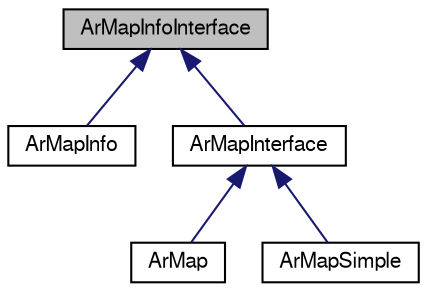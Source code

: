 digraph G
{
  edge [fontname="FreeSans",fontsize=10,labelfontname="FreeSans",labelfontsize=10];
  node [fontname="FreeSans",fontsize=10,shape=record];
  Node1 [label="ArMapInfoInterface",height=0.2,width=0.4,color="black", fillcolor="grey75", style="filled" fontcolor="black"];
  Node1 -> Node2 [dir=back,color="midnightblue",fontsize=10,style="solid",fontname="FreeSans"];
  Node2 [label="ArMapInfo",height=0.2,width=0.4,color="black", fillcolor="white", style="filled",URL="$classArMapInfo.html",tooltip="A container for the various &quot;info&quot; tags in an Aria map."];
  Node1 -> Node3 [dir=back,color="midnightblue",fontsize=10,style="solid",fontname="FreeSans"];
  Node3 [label="ArMapInterface",height=0.2,width=0.4,color="black", fillcolor="white", style="filled",URL="$classArMapInterface.html"];
  Node3 -> Node4 [dir=back,color="midnightblue",fontsize=10,style="solid",fontname="FreeSans"];
  Node4 [label="ArMap",height=0.2,width=0.4,color="black", fillcolor="white", style="filled",URL="$classArMap.html",tooltip="A map of a space the robot can navigate within, and which can be updated via the..."];
  Node3 -> Node5 [dir=back,color="midnightblue",fontsize=10,style="solid",fontname="FreeSans"];
  Node5 [label="ArMapSimple",height=0.2,width=0.4,color="black", fillcolor="white", style="filled",URL="$classArMapSimple.html",tooltip="Simple map that can be read from and written to a file."];
}
